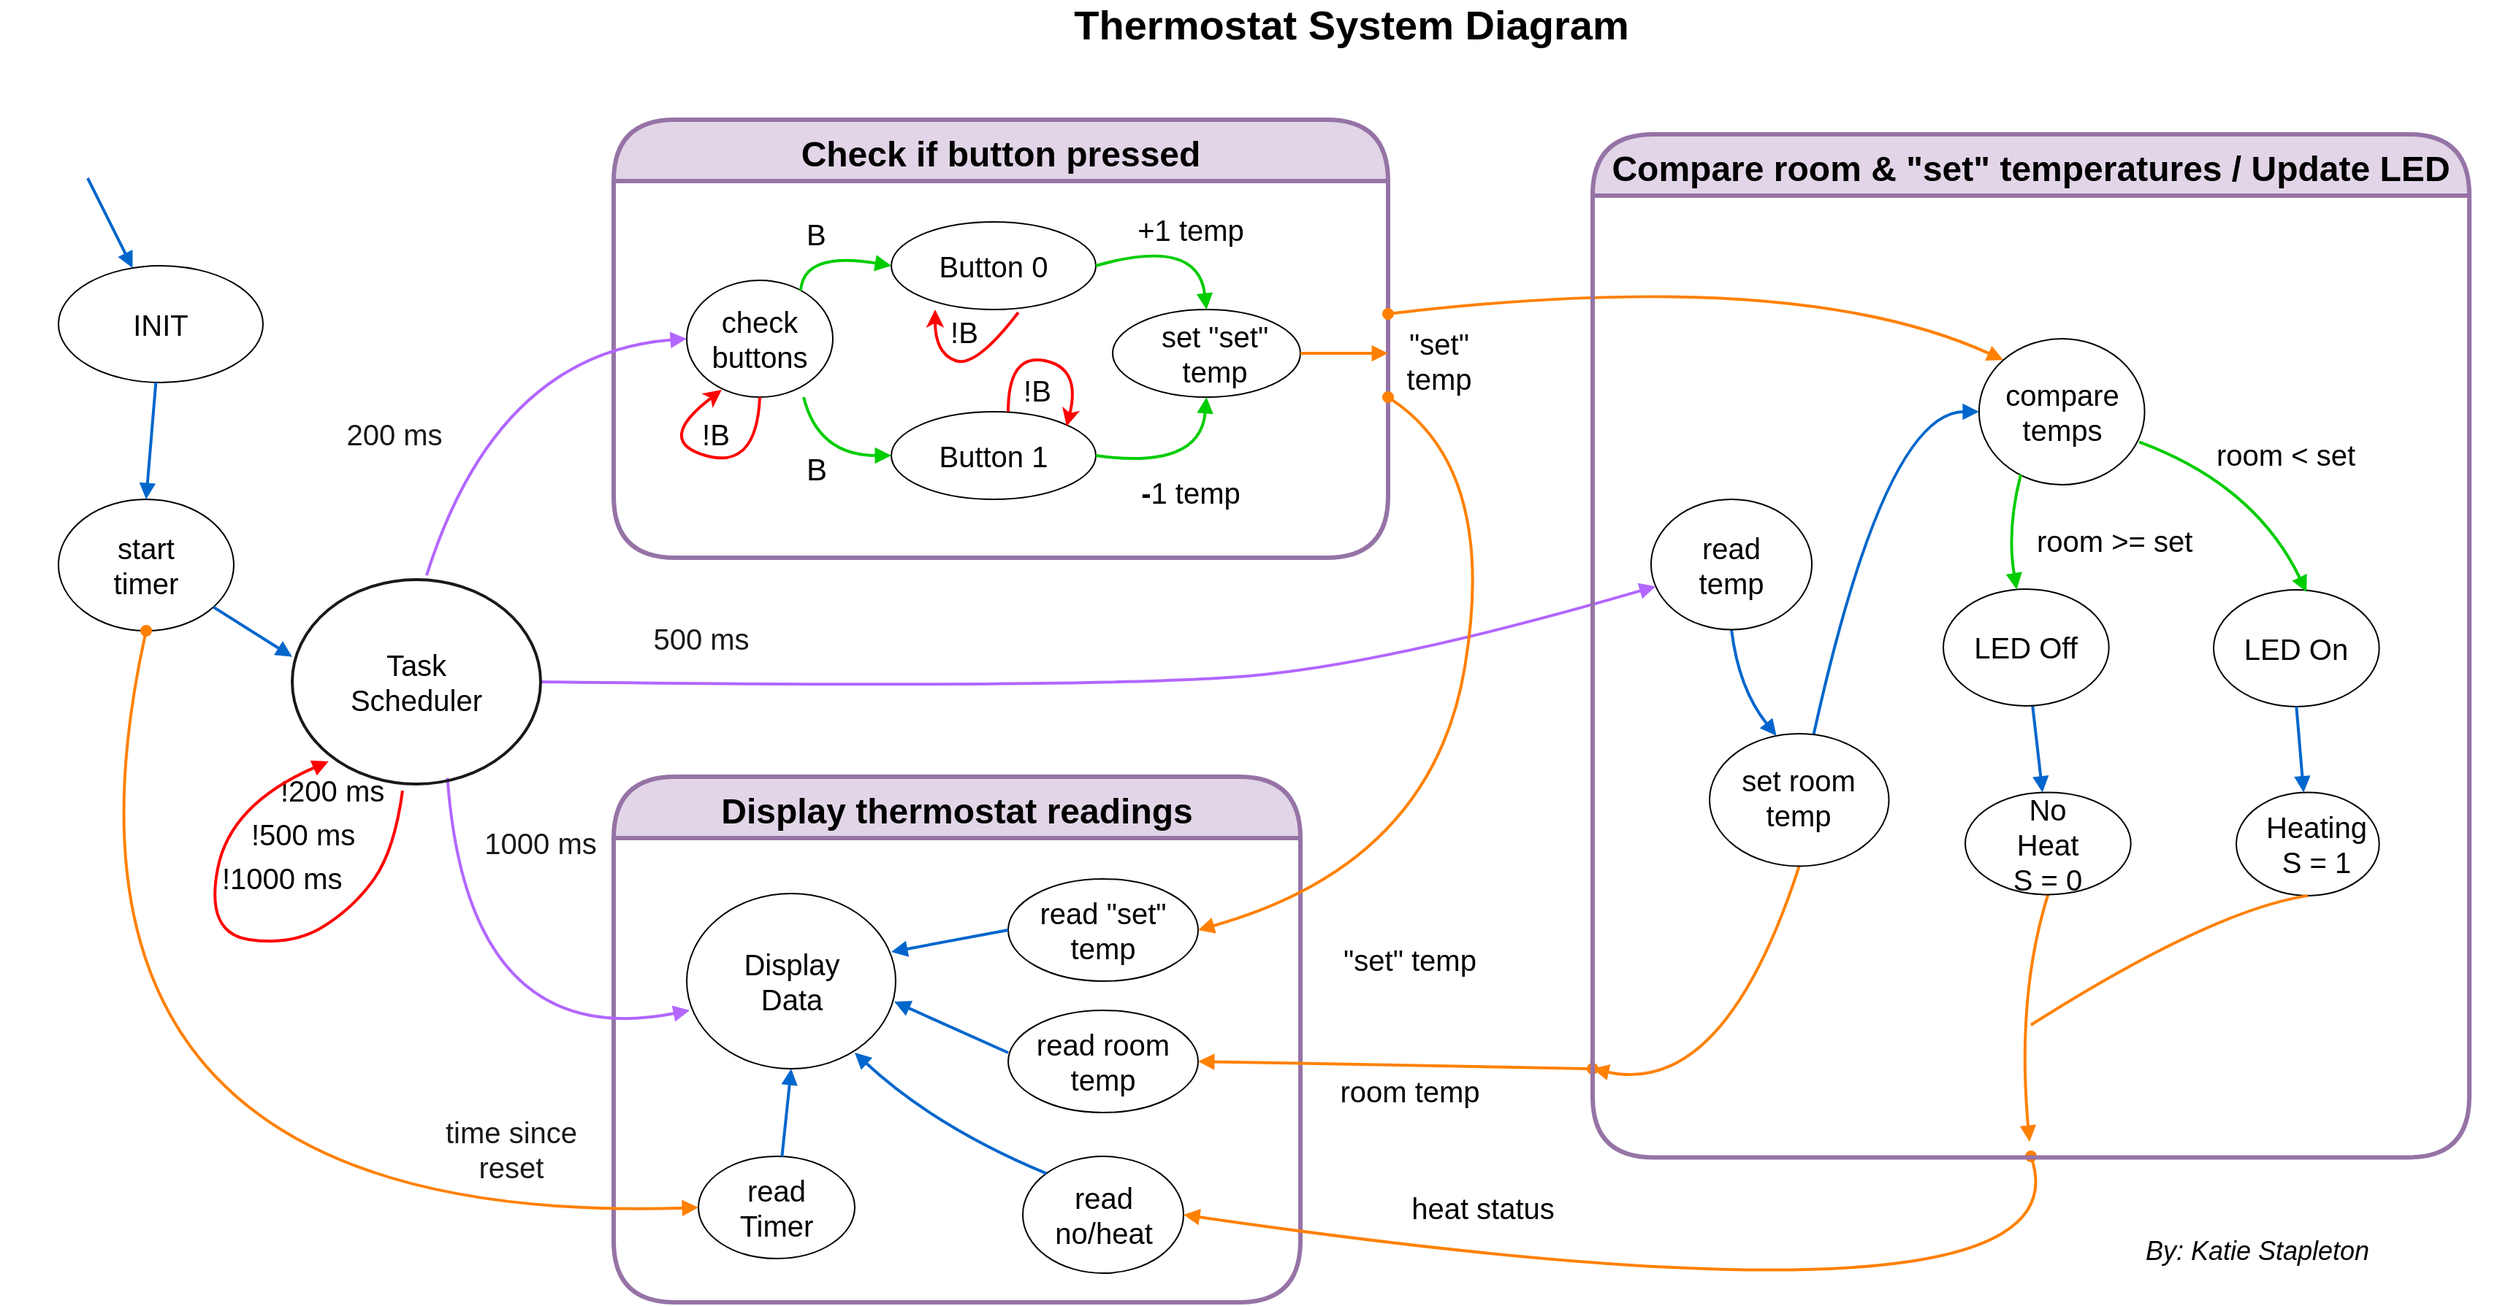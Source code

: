 <mxfile version="15.5.2" type="github">
  <diagram name="Page-1" id="b33cb84f-bf7a-9ccf-f142-242d16432e5d">
    <mxGraphModel dx="1465" dy="2275" grid="1" gridSize="10" guides="1" tooltips="1" connect="1" arrows="1" fold="1" page="1" pageScale="1.5" pageWidth="1169" pageHeight="826" background="none" math="0" shadow="0">
      <root>
        <mxCell id="0" style=";html=1;" />
        <mxCell id="1" style=";html=1;" parent="0" />
        <mxCell id="eZxbaBp0KACx5FJQrMLy-3" value="&lt;font&gt;200 ms&lt;/font&gt;" style="text;html=1;strokeColor=none;fillColor=none;align=center;verticalAlign=middle;whiteSpace=wrap;rounded=0;shadow=0;fontSize=20;fontColor=#191919;" parent="1" vertex="1">
          <mxGeometry x="250" y="-920" width="80" height="30" as="geometry" />
        </mxCell>
        <mxCell id="eZxbaBp0KACx5FJQrMLy-11" value="heat status" style="text;html=1;strokeColor=none;fillColor=none;align=center;verticalAlign=middle;whiteSpace=wrap;rounded=0;shadow=0;fontSize=20;" parent="1" vertex="1">
          <mxGeometry x="970" y="-390" width="130" height="30" as="geometry" />
        </mxCell>
        <mxCell id="eZxbaBp0KACx5FJQrMLy-30" value="" style="group;strokeWidth=2;" parent="1" vertex="1" connectable="0">
          <mxGeometry x="60" y="-860" width="120" height="90" as="geometry" />
        </mxCell>
        <mxCell id="eZxbaBp0KACx5FJQrMLy-19" value="" style="ellipse;whiteSpace=wrap;html=1;rounded=0;shadow=0;strokeWidth=1;fillColor=none;fontSize=24;align=right" parent="eZxbaBp0KACx5FJQrMLy-30" vertex="1">
          <mxGeometry width="120" height="90" as="geometry" />
        </mxCell>
        <mxCell id="2a5a01dd2e413fbf-50" value="start timer" style="text;html=1;strokeColor=none;fillColor=none;align=center;verticalAlign=middle;whiteSpace=wrap;rounded=0;shadow=0;fontSize=20;" parent="eZxbaBp0KACx5FJQrMLy-30" vertex="1">
          <mxGeometry x="29.143" y="30" width="61.714" height="30" as="geometry" />
        </mxCell>
        <mxCell id="eZxbaBp0KACx5FJQrMLy-79" value="&lt;font style=&quot;font-size: 28px&quot;&gt;Thermostat System Diagram&lt;/font&gt;" style="text;html=1;strokeColor=none;fillColor=none;align=center;verticalAlign=middle;whiteSpace=wrap;rounded=0;hachureGap=4;pointerEvents=0;fontSize=24;fontStyle=1" parent="1" vertex="1">
          <mxGeometry x="730" y="-1200" width="430" height="30" as="geometry" />
        </mxCell>
        <mxCell id="eZxbaBp0KACx5FJQrMLy-81" value="By: Katie Stapleton" style="text;html=1;strokeColor=none;fillColor=none;align=center;verticalAlign=middle;whiteSpace=wrap;rounded=0;hachureGap=4;pointerEvents=0;fontSize=18;fontStyle=2" parent="1" vertex="1">
          <mxGeometry x="1480" y="-360" width="170" height="30" as="geometry" />
        </mxCell>
        <mxCell id="e0jNq91RbBLGxGO3Wyhw-14" value="" style="group" vertex="1" connectable="0" parent="1">
          <mxGeometry x="20" y="-1070" width="160" height="120" as="geometry" />
        </mxCell>
        <mxCell id="e0jNq91RbBLGxGO3Wyhw-10" value="" style="group;strokeWidth=2;" vertex="1" connectable="0" parent="e0jNq91RbBLGxGO3Wyhw-14">
          <mxGeometry x="40" y="50" width="140" height="80" as="geometry" />
        </mxCell>
        <mxCell id="e0jNq91RbBLGxGO3Wyhw-11" value="" style="ellipse;whiteSpace=wrap;html=1;rounded=0;shadow=0;strokeWidth=1;fillColor=none;fontSize=24;align=right" vertex="1" parent="e0jNq91RbBLGxGO3Wyhw-10">
          <mxGeometry width="140" height="80" as="geometry" />
        </mxCell>
        <mxCell id="e0jNq91RbBLGxGO3Wyhw-12" value="INIT" style="text;html=1;strokeColor=none;fillColor=none;align=center;verticalAlign=middle;whiteSpace=wrap;rounded=0;shadow=0;fontSize=20;" vertex="1" parent="e0jNq91RbBLGxGO3Wyhw-10">
          <mxGeometry x="32.859" y="25" width="74.286" height="30" as="geometry" />
        </mxCell>
        <mxCell id="e0jNq91RbBLGxGO3Wyhw-32" value="Display thermostat readings" style="swimlane;fontSize=24;align=center;startSize=42;fillColor=#e1d5e7;strokeColor=#9673a6;rounded=1;shadow=0;sketch=0;glass=0;swimlaneFillColor=none;perimeterSpacing=2;strokeWidth=3;arcSize=45;" vertex="1" parent="1">
          <mxGeometry x="440" y="-670" width="470" height="360" as="geometry">
            <mxRectangle x="1000" y="-100" width="110" height="40" as="alternateBounds" />
          </mxGeometry>
        </mxCell>
        <mxCell id="eZxbaBp0KACx5FJQrMLy-31" value="" style="group" parent="e0jNq91RbBLGxGO3Wyhw-32" vertex="1" connectable="0">
          <mxGeometry x="58" y="260" width="107" height="70" as="geometry" />
        </mxCell>
        <mxCell id="eZxbaBp0KACx5FJQrMLy-22" value="" style="ellipse;whiteSpace=wrap;html=1;rounded=0;shadow=0;strokeWidth=1;fillColor=none;fontSize=24;align=right" parent="eZxbaBp0KACx5FJQrMLy-31" vertex="1">
          <mxGeometry width="107" height="70" as="geometry" />
        </mxCell>
        <mxCell id="2a5a01dd2e413fbf-55" value="read Timer" style="text;html=1;strokeColor=none;fillColor=none;align=center;verticalAlign=middle;whiteSpace=wrap;rounded=0;shadow=0;fontSize=20;" parent="eZxbaBp0KACx5FJQrMLy-31" vertex="1">
          <mxGeometry x="22.929" y="20" width="61.143" height="30" as="geometry" />
        </mxCell>
        <mxCell id="eZxbaBp0KACx5FJQrMLy-33" value="" style="group" parent="e0jNq91RbBLGxGO3Wyhw-32" vertex="1" connectable="0">
          <mxGeometry x="50" y="80" width="143" height="120" as="geometry" />
        </mxCell>
        <mxCell id="2a5a01dd2e413fbf-10" value="" style="ellipse;whiteSpace=wrap;html=1;rounded=0;shadow=0;strokeWidth=1;fillColor=none;fontSize=24;align=right" parent="eZxbaBp0KACx5FJQrMLy-33" vertex="1">
          <mxGeometry width="143" height="120" as="geometry" />
        </mxCell>
        <mxCell id="2a5a01dd2e413fbf-52" value="Display Data" style="text;html=1;strokeColor=none;fillColor=none;align=center;verticalAlign=middle;whiteSpace=wrap;rounded=0;shadow=0;fontSize=20;" parent="eZxbaBp0KACx5FJQrMLy-33" vertex="1">
          <mxGeometry x="30.643" y="34.286" width="81.714" height="51.429" as="geometry" />
        </mxCell>
        <mxCell id="e0jNq91RbBLGxGO3Wyhw-137" value="" style="group" vertex="1" connectable="0" parent="e0jNq91RbBLGxGO3Wyhw-32">
          <mxGeometry x="300" y="70" width="130" height="70" as="geometry" />
        </mxCell>
        <mxCell id="e0jNq91RbBLGxGO3Wyhw-138" value="" style="ellipse;whiteSpace=wrap;html=1;rounded=0;shadow=0;strokeWidth=1;fillColor=none;fontSize=24;align=right" vertex="1" parent="e0jNq91RbBLGxGO3Wyhw-137">
          <mxGeometry x="-30" width="130" height="70" as="geometry" />
        </mxCell>
        <mxCell id="e0jNq91RbBLGxGO3Wyhw-139" value="read &quot;set&quot; temp" style="text;html=1;strokeColor=none;fillColor=none;align=center;verticalAlign=middle;whiteSpace=wrap;rounded=0;shadow=0;fontSize=20;" vertex="1" parent="e0jNq91RbBLGxGO3Wyhw-137">
          <mxGeometry x="-11.07" y="20" width="92.14" height="30" as="geometry" />
        </mxCell>
        <mxCell id="e0jNq91RbBLGxGO3Wyhw-134" value="" style="group" vertex="1" connectable="0" parent="e0jNq91RbBLGxGO3Wyhw-32">
          <mxGeometry x="280" y="260" width="110" height="80" as="geometry" />
        </mxCell>
        <mxCell id="e0jNq91RbBLGxGO3Wyhw-135" value="" style="ellipse;whiteSpace=wrap;html=1;rounded=0;shadow=0;strokeWidth=1;fillColor=none;fontSize=24;align=right" vertex="1" parent="e0jNq91RbBLGxGO3Wyhw-134">
          <mxGeometry width="110.0" height="80" as="geometry" />
        </mxCell>
        <mxCell id="e0jNq91RbBLGxGO3Wyhw-136" value="read no/heat" style="text;html=1;strokeColor=none;fillColor=none;align=center;verticalAlign=middle;whiteSpace=wrap;rounded=0;shadow=0;fontSize=20;" vertex="1" parent="e0jNq91RbBLGxGO3Wyhw-134">
          <mxGeometry x="23.571" y="22.857" width="62.857" height="34.286" as="geometry" />
        </mxCell>
        <mxCell id="e0jNq91RbBLGxGO3Wyhw-140" value="" style="group" vertex="1" connectable="0" parent="e0jNq91RbBLGxGO3Wyhw-32">
          <mxGeometry x="270" y="160" width="130" height="70" as="geometry" />
        </mxCell>
        <mxCell id="e0jNq91RbBLGxGO3Wyhw-141" value="" style="ellipse;whiteSpace=wrap;html=1;rounded=0;shadow=0;strokeWidth=1;fillColor=none;fontSize=24;align=right" vertex="1" parent="e0jNq91RbBLGxGO3Wyhw-140">
          <mxGeometry width="130" height="70" as="geometry" />
        </mxCell>
        <mxCell id="e0jNq91RbBLGxGO3Wyhw-142" value="read room temp" style="text;html=1;strokeColor=none;fillColor=none;align=center;verticalAlign=middle;whiteSpace=wrap;rounded=0;shadow=0;fontSize=20;" vertex="1" parent="e0jNq91RbBLGxGO3Wyhw-140">
          <mxGeometry x="14.97" y="20" width="100.07" height="30" as="geometry" />
        </mxCell>
        <mxCell id="e0jNq91RbBLGxGO3Wyhw-168" style="edgeStyle=none;curved=1;orthogonalLoop=1;jettySize=auto;html=1;entryX=0.5;entryY=1;entryDx=0;entryDy=0;fontSize=24;startFill=0;endArrow=block;endFill=1;strokeColor=#0066CC;strokeWidth=2;" edge="1" parent="e0jNq91RbBLGxGO3Wyhw-32" source="eZxbaBp0KACx5FJQrMLy-22" target="2a5a01dd2e413fbf-10">
          <mxGeometry relative="1" as="geometry" />
        </mxCell>
        <mxCell id="e0jNq91RbBLGxGO3Wyhw-169" style="edgeStyle=none;curved=1;orthogonalLoop=1;jettySize=auto;html=1;exitX=0;exitY=0;exitDx=0;exitDy=0;entryX=0.804;entryY=0.908;entryDx=0;entryDy=0;entryPerimeter=0;fontSize=24;startFill=0;endArrow=block;endFill=1;strokeColor=#0066CC;strokeWidth=2;" edge="1" parent="e0jNq91RbBLGxGO3Wyhw-32" source="e0jNq91RbBLGxGO3Wyhw-135" target="2a5a01dd2e413fbf-10">
          <mxGeometry relative="1" as="geometry">
            <Array as="points">
              <mxPoint x="220" y="240" />
            </Array>
          </mxGeometry>
        </mxCell>
        <mxCell id="e0jNq91RbBLGxGO3Wyhw-170" style="edgeStyle=none;curved=1;orthogonalLoop=1;jettySize=auto;html=1;entryX=0.993;entryY=0.617;entryDx=0;entryDy=0;entryPerimeter=0;fontSize=24;startFill=0;endArrow=block;endFill=1;strokeColor=#0066CC;strokeWidth=2;exitX=0;exitY=0.414;exitDx=0;exitDy=0;exitPerimeter=0;" edge="1" parent="e0jNq91RbBLGxGO3Wyhw-32" source="e0jNq91RbBLGxGO3Wyhw-141" target="2a5a01dd2e413fbf-10">
          <mxGeometry relative="1" as="geometry">
            <mxPoint x="270" y="180" as="sourcePoint" />
          </mxGeometry>
        </mxCell>
        <mxCell id="e0jNq91RbBLGxGO3Wyhw-171" style="edgeStyle=none;curved=1;orthogonalLoop=1;jettySize=auto;html=1;exitX=0;exitY=0.5;exitDx=0;exitDy=0;entryX=0.979;entryY=0.333;entryDx=0;entryDy=0;entryPerimeter=0;fontSize=24;startFill=0;endArrow=block;endFill=1;strokeColor=#0066CC;strokeWidth=2;" edge="1" parent="e0jNq91RbBLGxGO3Wyhw-32" source="e0jNq91RbBLGxGO3Wyhw-138" target="2a5a01dd2e413fbf-10">
          <mxGeometry relative="1" as="geometry" />
        </mxCell>
        <mxCell id="e0jNq91RbBLGxGO3Wyhw-188" value="" style="group" vertex="1" connectable="0" parent="1">
          <mxGeometry x="440" y="-1120" width="530" height="300" as="geometry" />
        </mxCell>
        <mxCell id="e0jNq91RbBLGxGO3Wyhw-2" value="Check if button pressed" style="swimlane;fontSize=24;align=center;startSize=42;fillColor=#e1d5e7;strokeColor=#9673a6;rounded=1;shadow=0;sketch=0;glass=0;swimlaneFillColor=none;perimeterSpacing=2;strokeWidth=3;arcSize=34;" vertex="1" parent="e0jNq91RbBLGxGO3Wyhw-188">
          <mxGeometry width="530" height="300" as="geometry">
            <mxRectangle x="1000" y="-100" width="110" height="40" as="alternateBounds" />
          </mxGeometry>
        </mxCell>
        <mxCell id="e0jNq91RbBLGxGO3Wyhw-39" value="" style="group" vertex="1" connectable="0" parent="e0jNq91RbBLGxGO3Wyhw-2">
          <mxGeometry x="190" y="70" width="140" height="60" as="geometry" />
        </mxCell>
        <mxCell id="e0jNq91RbBLGxGO3Wyhw-40" value="" style="ellipse;whiteSpace=wrap;html=1;rounded=0;shadow=0;strokeWidth=1;fillColor=none;fontSize=24;align=right" vertex="1" parent="e0jNq91RbBLGxGO3Wyhw-39">
          <mxGeometry width="140" height="60" as="geometry" />
        </mxCell>
        <mxCell id="e0jNq91RbBLGxGO3Wyhw-41" value="Button 0" style="text;html=1;strokeColor=none;fillColor=none;align=center;verticalAlign=middle;whiteSpace=wrap;rounded=0;shadow=0;fontSize=20;" vertex="1" parent="e0jNq91RbBLGxGO3Wyhw-39">
          <mxGeometry x="30.0" y="20.0" width="80.0" height="20.0" as="geometry" />
        </mxCell>
        <mxCell id="e0jNq91RbBLGxGO3Wyhw-46" value="" style="group" vertex="1" connectable="0" parent="e0jNq91RbBLGxGO3Wyhw-2">
          <mxGeometry x="190" y="200" width="140" height="60" as="geometry" />
        </mxCell>
        <mxCell id="e0jNq91RbBLGxGO3Wyhw-47" value="" style="ellipse;whiteSpace=wrap;html=1;rounded=0;shadow=0;strokeWidth=1;fillColor=none;fontSize=24;align=right" vertex="1" parent="e0jNq91RbBLGxGO3Wyhw-46">
          <mxGeometry width="140.0" height="60" as="geometry" />
        </mxCell>
        <mxCell id="e0jNq91RbBLGxGO3Wyhw-48" value="Button 1" style="text;html=1;strokeColor=none;fillColor=none;align=center;verticalAlign=middle;whiteSpace=wrap;rounded=0;shadow=0;fontSize=20;" vertex="1" parent="e0jNq91RbBLGxGO3Wyhw-46">
          <mxGeometry x="30.0" y="20.0" width="80.0" height="20.0" as="geometry" />
        </mxCell>
        <mxCell id="e0jNq91RbBLGxGO3Wyhw-112" style="edgeStyle=none;curved=1;orthogonalLoop=1;jettySize=auto;html=1;fontSize=24;startArrow=classic;startFill=1;endArrow=none;endFill=0;strokeColor=#FF0000;strokeWidth=2;entryX=0;entryY=1;entryDx=0;entryDy=0;" edge="1" parent="e0jNq91RbBLGxGO3Wyhw-46" target="eZxbaBp0KACx5FJQrMLy-7">
          <mxGeometry relative="1" as="geometry">
            <mxPoint x="83.061" y="-2.553" as="targetPoint" />
            <Array as="points">
              <mxPoint x="130" y="-30" />
              <mxPoint x="80" y="-40" />
            </Array>
            <mxPoint x="120" y="10" as="sourcePoint" />
          </mxGeometry>
        </mxCell>
        <mxCell id="e0jNq91RbBLGxGO3Wyhw-64" value="" style="ellipse;whiteSpace=wrap;html=1;rounded=0;shadow=0;strokeWidth=1;fillColor=none;fontSize=24;align=right" vertex="1" parent="e0jNq91RbBLGxGO3Wyhw-2">
          <mxGeometry x="341.5" y="130" width="128.5" height="60" as="geometry" />
        </mxCell>
        <mxCell id="e0jNq91RbBLGxGO3Wyhw-65" value="set &quot;set&quot; temp" style="text;html=1;strokeColor=none;fillColor=none;align=center;verticalAlign=middle;whiteSpace=wrap;rounded=0;shadow=0;fontSize=20;" vertex="1" parent="e0jNq91RbBLGxGO3Wyhw-2">
          <mxGeometry x="361.5" y="146.67" width="98.5" height="26.67" as="geometry" />
        </mxCell>
        <mxCell id="e0jNq91RbBLGxGO3Wyhw-79" style="edgeStyle=none;curved=1;orthogonalLoop=1;jettySize=auto;html=1;exitX=1;exitY=0.5;exitDx=0;exitDy=0;entryX=0.5;entryY=0;entryDx=0;entryDy=0;fontSize=24;startFill=0;endArrow=block;endFill=1;strokeColor=#00CC00;strokeWidth=2;" edge="1" parent="e0jNq91RbBLGxGO3Wyhw-2" source="e0jNq91RbBLGxGO3Wyhw-40" target="e0jNq91RbBLGxGO3Wyhw-64">
          <mxGeometry relative="1" as="geometry">
            <Array as="points">
              <mxPoint x="400" y="80" />
            </Array>
          </mxGeometry>
        </mxCell>
        <mxCell id="e0jNq91RbBLGxGO3Wyhw-80" style="edgeStyle=none;curved=1;orthogonalLoop=1;jettySize=auto;html=1;exitX=1;exitY=0.5;exitDx=0;exitDy=0;entryX=0.5;entryY=1;entryDx=0;entryDy=0;fontSize=24;startFill=0;endArrow=block;endFill=1;strokeColor=#00CC00;strokeWidth=2;" edge="1" parent="e0jNq91RbBLGxGO3Wyhw-2" source="e0jNq91RbBLGxGO3Wyhw-47" target="e0jNq91RbBLGxGO3Wyhw-64">
          <mxGeometry relative="1" as="geometry">
            <Array as="points">
              <mxPoint x="401.5" y="240" />
            </Array>
          </mxGeometry>
        </mxCell>
        <mxCell id="eZxbaBp0KACx5FJQrMLy-7" value="!B" style="text;html=1;strokeColor=none;fillColor=none;align=center;verticalAlign=middle;whiteSpace=wrap;rounded=0;shadow=0;fontSize=20;" parent="e0jNq91RbBLGxGO3Wyhw-2" vertex="1">
          <mxGeometry x="270" y="170" width="40" height="30" as="geometry" />
        </mxCell>
        <mxCell id="e0jNq91RbBLGxGO3Wyhw-116" value="!B" style="text;html=1;strokeColor=none;fillColor=none;align=center;verticalAlign=middle;whiteSpace=wrap;rounded=0;shadow=0;fontSize=20;" vertex="1" parent="e0jNq91RbBLGxGO3Wyhw-2">
          <mxGeometry x="220" y="130" width="40" height="30" as="geometry" />
        </mxCell>
        <mxCell id="e0jNq91RbBLGxGO3Wyhw-114" style="edgeStyle=none;curved=1;orthogonalLoop=1;jettySize=auto;html=1;fontSize=24;startArrow=classic;startFill=1;endArrow=none;endFill=0;strokeColor=#FF0000;strokeWidth=2;exitX=0;exitY=0;exitDx=0;exitDy=0;entryX=0.621;entryY=1.033;entryDx=0;entryDy=0;entryPerimeter=0;" edge="1" parent="e0jNq91RbBLGxGO3Wyhw-2" source="e0jNq91RbBLGxGO3Wyhw-116" target="e0jNq91RbBLGxGO3Wyhw-40">
          <mxGeometry relative="1" as="geometry">
            <mxPoint x="270" y="135" as="targetPoint" />
            <Array as="points">
              <mxPoint x="220" y="160" />
              <mxPoint x="247.86" y="170" />
            </Array>
            <mxPoint x="210" y="135" as="sourcePoint" />
          </mxGeometry>
        </mxCell>
        <mxCell id="e0jNq91RbBLGxGO3Wyhw-143" value="" style="group" vertex="1" connectable="0" parent="e0jNq91RbBLGxGO3Wyhw-2">
          <mxGeometry x="50" y="110" width="100" height="80" as="geometry" />
        </mxCell>
        <mxCell id="e0jNq91RbBLGxGO3Wyhw-144" value="" style="ellipse;whiteSpace=wrap;html=1;rounded=0;shadow=0;strokeWidth=1;fillColor=none;fontSize=24;align=right" vertex="1" parent="e0jNq91RbBLGxGO3Wyhw-143">
          <mxGeometry width="100" height="80" as="geometry" />
        </mxCell>
        <mxCell id="e0jNq91RbBLGxGO3Wyhw-147" style="edgeStyle=none;curved=1;orthogonalLoop=1;jettySize=auto;html=1;fontSize=24;startArrow=classic;startFill=1;endArrow=none;endFill=0;strokeColor=#FF0000;strokeWidth=2;entryX=0.5;entryY=1;entryDx=0;entryDy=0;exitX=0.239;exitY=0.938;exitDx=0;exitDy=0;exitPerimeter=0;" edge="1" parent="e0jNq91RbBLGxGO3Wyhw-143" source="e0jNq91RbBLGxGO3Wyhw-144" target="e0jNq91RbBLGxGO3Wyhw-144">
          <mxGeometry relative="1" as="geometry">
            <mxPoint x="47.86" y="90" as="targetPoint" />
            <Array as="points">
              <mxPoint x="-22.14" y="110" />
              <mxPoint x="47.86" y="130" />
            </Array>
            <mxPoint x="27.86" y="70" as="sourcePoint" />
          </mxGeometry>
        </mxCell>
        <mxCell id="e0jNq91RbBLGxGO3Wyhw-145" value="check buttons" style="text;html=1;strokeColor=none;fillColor=none;align=center;verticalAlign=middle;whiteSpace=wrap;rounded=0;shadow=0;fontSize=20;" vertex="1" parent="e0jNq91RbBLGxGO3Wyhw-143">
          <mxGeometry x="17.857" y="22.857" width="64.286" height="34.286" as="geometry" />
        </mxCell>
        <mxCell id="e0jNq91RbBLGxGO3Wyhw-152" value="!B" style="text;html=1;strokeColor=none;fillColor=none;align=center;verticalAlign=middle;whiteSpace=wrap;rounded=0;shadow=0;fontSize=20;" vertex="1" parent="e0jNq91RbBLGxGO3Wyhw-2">
          <mxGeometry x="50.0" y="200" width="40" height="30" as="geometry" />
        </mxCell>
        <mxCell id="e0jNq91RbBLGxGO3Wyhw-153" style="edgeStyle=none;curved=1;orthogonalLoop=1;jettySize=auto;html=1;exitX=0.78;exitY=0.088;exitDx=0;exitDy=0;entryX=0;entryY=0.5;entryDx=0;entryDy=0;fontSize=24;startFill=0;endArrow=block;endFill=1;strokeColor=#00CC00;strokeWidth=2;exitPerimeter=0;" edge="1" parent="e0jNq91RbBLGxGO3Wyhw-2" source="e0jNq91RbBLGxGO3Wyhw-144" target="e0jNq91RbBLGxGO3Wyhw-40">
          <mxGeometry relative="1" as="geometry">
            <Array as="points">
              <mxPoint x="130" y="90" />
            </Array>
          </mxGeometry>
        </mxCell>
        <mxCell id="e0jNq91RbBLGxGO3Wyhw-154" style="edgeStyle=none;curved=1;orthogonalLoop=1;jettySize=auto;html=1;entryX=0;entryY=0.5;entryDx=0;entryDy=0;fontSize=24;startFill=0;endArrow=block;endFill=1;strokeColor=#00CC00;strokeWidth=2;exitX=0.8;exitY=1;exitDx=0;exitDy=0;exitPerimeter=0;" edge="1" parent="e0jNq91RbBLGxGO3Wyhw-2" source="e0jNq91RbBLGxGO3Wyhw-144" target="e0jNq91RbBLGxGO3Wyhw-47">
          <mxGeometry relative="1" as="geometry">
            <mxPoint x="120" y="190" as="sourcePoint" />
            <Array as="points">
              <mxPoint x="140" y="230" />
            </Array>
          </mxGeometry>
        </mxCell>
        <mxCell id="e0jNq91RbBLGxGO3Wyhw-155" value="B" style="text;whiteSpace=wrap;html=1;fontSize=20;" vertex="1" parent="e0jNq91RbBLGxGO3Wyhw-2">
          <mxGeometry x="130" y="60" width="30" height="40" as="geometry" />
        </mxCell>
        <mxCell id="e0jNq91RbBLGxGO3Wyhw-156" value="B" style="text;whiteSpace=wrap;html=1;fontSize=21;" vertex="1" parent="e0jNq91RbBLGxGO3Wyhw-2">
          <mxGeometry x="130" y="220" width="30" height="40" as="geometry" />
        </mxCell>
        <mxCell id="e0jNq91RbBLGxGO3Wyhw-159" value="&lt;b&gt;-&lt;/b&gt;1 temp" style="text;html=1;strokeColor=none;fillColor=none;align=center;verticalAlign=middle;whiteSpace=wrap;rounded=0;shadow=0;fontSize=20;" vertex="1" parent="e0jNq91RbBLGxGO3Wyhw-2">
          <mxGeometry x="350" y="240" width="90" height="30" as="geometry" />
        </mxCell>
        <mxCell id="e0jNq91RbBLGxGO3Wyhw-162" value="+1 temp" style="text;html=1;strokeColor=none;fillColor=none;align=center;verticalAlign=middle;whiteSpace=wrap;rounded=0;shadow=0;fontSize=20;" vertex="1" parent="e0jNq91RbBLGxGO3Wyhw-2">
          <mxGeometry x="350" y="60" width="90" height="30" as="geometry" />
        </mxCell>
        <mxCell id="e0jNq91RbBLGxGO3Wyhw-176" style="edgeStyle=none;curved=1;orthogonalLoop=1;jettySize=auto;html=1;exitX=1;exitY=0.5;exitDx=0;exitDy=0;fontSize=24;startFill=0;endArrow=block;endFill=1;strokeColor=#FF8000;strokeWidth=2;" edge="1" parent="e0jNq91RbBLGxGO3Wyhw-188" source="e0jNq91RbBLGxGO3Wyhw-64">
          <mxGeometry relative="1" as="geometry">
            <mxPoint x="530" y="160" as="targetPoint" />
          </mxGeometry>
        </mxCell>
        <mxCell id="e0jNq91RbBLGxGO3Wyhw-189" value="" style="group" vertex="1" connectable="0" parent="1">
          <mxGeometry x="1050" y="-1110" width="680" height="700.71" as="geometry" />
        </mxCell>
        <mxCell id="e0jNq91RbBLGxGO3Wyhw-237" value="" style="group" vertex="1" connectable="0" parent="e0jNq91RbBLGxGO3Wyhw-189">
          <mxGeometry x="150" y="660" width="209" height="30" as="geometry" />
        </mxCell>
        <mxCell id="e0jNq91RbBLGxGO3Wyhw-177" style="edgeStyle=none;curved=1;orthogonalLoop=1;jettySize=auto;html=1;exitX=0.5;exitY=1;exitDx=0;exitDy=0;fontSize=24;startFill=0;endArrow=block;endFill=1;strokeColor=#FF8000;strokeWidth=2;" edge="1" parent="e0jNq91RbBLGxGO3Wyhw-237" source="e0jNq91RbBLGxGO3Wyhw-83">
          <mxGeometry relative="1" as="geometry">
            <mxPoint x="-90" y="-20" as="targetPoint" />
            <Array as="points">
              <mxPoint />
            </Array>
          </mxGeometry>
        </mxCell>
        <mxCell id="e0jNq91RbBLGxGO3Wyhw-180" style="edgeStyle=none;curved=1;orthogonalLoop=1;jettySize=auto;html=1;exitX=0.5;exitY=1;exitDx=0;exitDy=0;fontSize=24;startFill=0;endArrow=block;endFill=1;strokeColor=#FF8000;strokeWidth=2;" edge="1" parent="e0jNq91RbBLGxGO3Wyhw-237" source="e0jNq91RbBLGxGO3Wyhw-98">
          <mxGeometry relative="1" as="geometry">
            <mxPoint x="209" y="30" as="targetPoint" />
            <Array as="points">
              <mxPoint x="200" y="-70" />
            </Array>
          </mxGeometry>
        </mxCell>
        <mxCell id="e0jNq91RbBLGxGO3Wyhw-190" style="edgeStyle=none;curved=1;orthogonalLoop=1;jettySize=auto;html=1;entryX=0;entryY=0;entryDx=0;entryDy=0;fontSize=24;startArrow=oval;startFill=1;endArrow=block;endFill=1;strokeColor=#FF8000;strokeWidth=2;" edge="1" parent="1" target="e0jNq91RbBLGxGO3Wyhw-86">
          <mxGeometry relative="1" as="geometry">
            <mxPoint x="970" y="-987" as="sourcePoint" />
            <Array as="points">
              <mxPoint x="1250" y="-1020" />
            </Array>
          </mxGeometry>
        </mxCell>
        <mxCell id="e0jNq91RbBLGxGO3Wyhw-191" style="edgeStyle=none;curved=1;orthogonalLoop=1;jettySize=auto;html=1;entryX=1;entryY=0.5;entryDx=0;entryDy=0;fontSize=24;startArrow=oval;startFill=1;endArrow=block;endFill=1;strokeColor=#FF8000;strokeWidth=2;" edge="1" parent="1" target="e0jNq91RbBLGxGO3Wyhw-141">
          <mxGeometry relative="1" as="geometry">
            <mxPoint x="1110" y="-470" as="sourcePoint" />
          </mxGeometry>
        </mxCell>
        <mxCell id="e0jNq91RbBLGxGO3Wyhw-192" style="edgeStyle=none;curved=1;orthogonalLoop=1;jettySize=auto;html=1;entryX=1;entryY=0.5;entryDx=0;entryDy=0;fontSize=24;startArrow=oval;startFill=1;endArrow=block;endFill=1;strokeColor=#FF8000;strokeWidth=2;" edge="1" parent="1" target="e0jNq91RbBLGxGO3Wyhw-135">
          <mxGeometry relative="1" as="geometry">
            <mxPoint x="1410" y="-410" as="sourcePoint" />
            <Array as="points">
              <mxPoint x="1450" y="-280" />
            </Array>
          </mxGeometry>
        </mxCell>
        <mxCell id="e0jNq91RbBLGxGO3Wyhw-193" value="room temp" style="text;html=1;strokeColor=none;fillColor=none;align=center;verticalAlign=middle;whiteSpace=wrap;rounded=0;shadow=0;fontSize=20;" vertex="1" parent="1">
          <mxGeometry x="920" y="-470" width="130" height="30" as="geometry" />
        </mxCell>
        <mxCell id="e0jNq91RbBLGxGO3Wyhw-195" value="&quot;set&quot; &lt;br&gt;temp" style="text;html=1;strokeColor=none;fillColor=none;align=center;verticalAlign=middle;whiteSpace=wrap;rounded=0;shadow=0;fontSize=20;" vertex="1" parent="1">
          <mxGeometry x="940" y="-970" width="130" height="30" as="geometry" />
        </mxCell>
        <mxCell id="e0jNq91RbBLGxGO3Wyhw-200" value="&quot;set&quot; temp" style="text;html=1;strokeColor=none;fillColor=none;align=center;verticalAlign=middle;whiteSpace=wrap;rounded=0;shadow=0;fontSize=20;" vertex="1" parent="1">
          <mxGeometry x="920" y="-560" width="130" height="30" as="geometry" />
        </mxCell>
        <mxCell id="e0jNq91RbBLGxGO3Wyhw-202" style="edgeStyle=none;curved=1;orthogonalLoop=1;jettySize=auto;html=1;fontSize=24;startArrow=none;startFill=0;endArrow=block;endFill=1;strokeColor=#B266FF;strokeWidth=2;entryX=0;entryY=0.5;entryDx=0;entryDy=0;exitX=0.541;exitY=-0.021;exitDx=0;exitDy=0;exitPerimeter=0;" edge="1" parent="1" source="e0jNq91RbBLGxGO3Wyhw-244" target="e0jNq91RbBLGxGO3Wyhw-144">
          <mxGeometry relative="1" as="geometry">
            <mxPoint x="280" y="-840" as="sourcePoint" />
            <mxPoint x="470" y="-970" as="targetPoint" />
            <Array as="points">
              <mxPoint x="360" y="-960" />
            </Array>
          </mxGeometry>
        </mxCell>
        <mxCell id="e0jNq91RbBLGxGO3Wyhw-203" style="edgeStyle=none;curved=1;orthogonalLoop=1;jettySize=auto;html=1;fontSize=24;startFill=0;endArrow=block;endFill=1;strokeColor=#B266FF;strokeWidth=2;exitX=1;exitY=0.5;exitDx=0;exitDy=0;" edge="1" parent="1" source="e0jNq91RbBLGxGO3Wyhw-244" target="e0jNq91RbBLGxGO3Wyhw-67">
          <mxGeometry relative="1" as="geometry">
            <mxPoint x="1170" y="-810" as="targetPoint" />
            <mxPoint x="389.973" y="-738.248" as="sourcePoint" />
            <Array as="points">
              <mxPoint x="790" y="-730" />
              <mxPoint x="980" y="-750" />
            </Array>
          </mxGeometry>
        </mxCell>
        <mxCell id="e0jNq91RbBLGxGO3Wyhw-204" style="edgeStyle=none;curved=1;orthogonalLoop=1;jettySize=auto;html=1;entryX=0.014;entryY=0.667;entryDx=0;entryDy=0;fontSize=24;startFill=0;endArrow=block;endFill=1;strokeColor=#B266FF;strokeWidth=2;exitX=0.625;exitY=1.006;exitDx=0;exitDy=0;exitPerimeter=0;entryPerimeter=0;" edge="1" parent="1" target="2a5a01dd2e413fbf-10">
          <mxGeometry relative="1" as="geometry">
            <mxPoint x="326.25" y="-669.16" as="sourcePoint" />
            <Array as="points">
              <mxPoint x="340" y="-480" />
            </Array>
          </mxGeometry>
        </mxCell>
        <mxCell id="e0jNq91RbBLGxGO3Wyhw-208" value="&lt;font&gt;500 ms&lt;/font&gt;" style="text;html=1;strokeColor=none;fillColor=none;align=center;verticalAlign=middle;whiteSpace=wrap;rounded=0;shadow=0;fontSize=20;fontColor=#191919;" vertex="1" parent="1">
          <mxGeometry x="460" y="-780" width="80" height="30" as="geometry" />
        </mxCell>
        <mxCell id="e0jNq91RbBLGxGO3Wyhw-209" value="&lt;font&gt;1000 ms&lt;/font&gt;" style="text;html=1;strokeColor=none;fillColor=none;align=center;verticalAlign=middle;whiteSpace=wrap;rounded=0;shadow=0;fontSize=20;fontColor=#191919;" vertex="1" parent="1">
          <mxGeometry x="350" y="-640" width="80" height="30" as="geometry" />
        </mxCell>
        <mxCell id="e0jNq91RbBLGxGO3Wyhw-211" value="!1000 ms" style="text;whiteSpace=wrap;html=1;fontSize=20;" vertex="1" parent="1">
          <mxGeometry x="170" y="-619" width="100" height="40" as="geometry" />
        </mxCell>
        <mxCell id="e0jNq91RbBLGxGO3Wyhw-212" value="!500 ms" style="text;whiteSpace=wrap;html=1;fontSize=20;" vertex="1" parent="1">
          <mxGeometry x="190" y="-649" width="100" height="40" as="geometry" />
        </mxCell>
        <mxCell id="e0jNq91RbBLGxGO3Wyhw-213" value="!200 ms" style="text;whiteSpace=wrap;html=1;fontSize=20;" vertex="1" parent="1">
          <mxGeometry x="210" y="-679" width="100" height="40" as="geometry" />
        </mxCell>
        <mxCell id="e0jNq91RbBLGxGO3Wyhw-226" style="edgeStyle=none;curved=1;orthogonalLoop=1;jettySize=auto;html=1;entryX=0.5;entryY=0;entryDx=0;entryDy=0;fontSize=24;startFill=0;endArrow=block;endFill=1;strokeColor=#0066CC;strokeWidth=2;" edge="1" parent="1" source="e0jNq91RbBLGxGO3Wyhw-11" target="eZxbaBp0KACx5FJQrMLy-19">
          <mxGeometry relative="1" as="geometry" />
        </mxCell>
        <mxCell id="e0jNq91RbBLGxGO3Wyhw-227" style="edgeStyle=none;curved=1;orthogonalLoop=1;jettySize=auto;html=1;fontSize=24;startFill=1;endArrow=none;endFill=0;strokeColor=#0066CC;strokeWidth=2;startArrow=block;" edge="1" parent="1" source="e0jNq91RbBLGxGO3Wyhw-11">
          <mxGeometry relative="1" as="geometry">
            <mxPoint x="80" y="-1080" as="targetPoint" />
          </mxGeometry>
        </mxCell>
        <mxCell id="e0jNq91RbBLGxGO3Wyhw-198" style="edgeStyle=none;curved=1;orthogonalLoop=1;jettySize=auto;html=1;fontSize=24;startArrow=oval;startFill=1;endArrow=block;endFill=1;strokeColor=#FF8000;strokeWidth=2;entryX=1;entryY=0.5;entryDx=0;entryDy=0;" edge="1" parent="1" target="e0jNq91RbBLGxGO3Wyhw-138">
          <mxGeometry relative="1" as="geometry">
            <mxPoint x="1025" y="-700" as="targetPoint" />
            <mxPoint x="970" y="-930" as="sourcePoint" />
            <Array as="points">
              <mxPoint x="1045" y="-880" />
              <mxPoint x="1000" y="-610" />
            </Array>
          </mxGeometry>
        </mxCell>
        <mxCell id="e0jNq91RbBLGxGO3Wyhw-230" style="edgeStyle=none;curved=1;orthogonalLoop=1;jettySize=auto;html=1;entryX=0;entryY=0.413;entryDx=0;entryDy=0;entryPerimeter=0;fontSize=24;startArrow=none;startFill=0;endArrow=block;endFill=1;strokeColor=#0066CC;strokeWidth=2;" edge="1" parent="1" source="eZxbaBp0KACx5FJQrMLy-19">
          <mxGeometry relative="1" as="geometry">
            <mxPoint x="220" y="-752.18" as="targetPoint" />
          </mxGeometry>
        </mxCell>
        <mxCell id="e0jNq91RbBLGxGO3Wyhw-33" value="Compare room &amp; &quot;set&quot; temperatures / Update LED" style="swimlane;fontSize=24;align=center;startSize=42;fillColor=#e1d5e7;strokeColor=#9673a6;rounded=1;shadow=0;sketch=0;glass=0;swimlaneFillColor=none;perimeterSpacing=2;strokeWidth=3;arcSize=33;" vertex="1" parent="1">
          <mxGeometry x="1110" y="-1110" width="600" height="700.71" as="geometry">
            <mxRectangle x="1000" y="-100" width="110" height="40" as="alternateBounds" />
          </mxGeometry>
        </mxCell>
        <mxCell id="e0jNq91RbBLGxGO3Wyhw-107" value="" style="group" vertex="1" connectable="0" parent="e0jNq91RbBLGxGO3Wyhw-33">
          <mxGeometry x="18.889" y="78.04" width="595" height="533.93" as="geometry" />
        </mxCell>
        <mxCell id="e0jNq91RbBLGxGO3Wyhw-94" value="&lt;font style=&quot;font-size: 20px&quot;&gt;LED On&lt;/font&gt;" style="ellipse;whiteSpace=wrap;html=1;rounded=1;shadow=0;glass=0;sketch=0;fontSize=24;strokeWidth=1;align=center;" vertex="1" parent="e0jNq91RbBLGxGO3Wyhw-107">
          <mxGeometry x="406.111" y="233.93" width="113.333" height="80" as="geometry" />
        </mxCell>
        <mxCell id="e0jNq91RbBLGxGO3Wyhw-187" value="" style="group" vertex="1" connectable="0" parent="e0jNq91RbBLGxGO3Wyhw-107">
          <mxGeometry x="245.558" y="61.97" width="113.333" height="100" as="geometry" />
        </mxCell>
        <mxCell id="e0jNq91RbBLGxGO3Wyhw-86" value="" style="ellipse;whiteSpace=wrap;html=1;rounded=0;shadow=0;strokeWidth=1;fillColor=none;fontSize=24;align=right" vertex="1" parent="e0jNq91RbBLGxGO3Wyhw-187">
          <mxGeometry width="113.333" height="100" as="geometry" />
        </mxCell>
        <mxCell id="e0jNq91RbBLGxGO3Wyhw-87" value="compare temps" style="text;html=1;strokeColor=none;fillColor=none;align=center;verticalAlign=middle;whiteSpace=wrap;rounded=0;shadow=0;fontSize=20;" vertex="1" parent="e0jNq91RbBLGxGO3Wyhw-187">
          <mxGeometry x="20.238" y="28.571" width="72.857" height="42.857" as="geometry" />
        </mxCell>
        <mxCell id="e0jNq91RbBLGxGO3Wyhw-105" value="" style="group" vertex="1" connectable="0" parent="e0jNq91RbBLGxGO3Wyhw-107">
          <mxGeometry x="236.113" y="233.4" width="119.472" height="200" as="geometry" />
        </mxCell>
        <mxCell id="e0jNq91RbBLGxGO3Wyhw-127" style="edgeStyle=none;curved=1;orthogonalLoop=1;jettySize=auto;html=1;fontSize=24;startFill=0;endArrow=block;endFill=1;strokeColor=#0066CC;strokeWidth=2;" edge="1" parent="e0jNq91RbBLGxGO3Wyhw-105" source="e0jNq91RbBLGxGO3Wyhw-96" target="e0jNq91RbBLGxGO3Wyhw-98">
          <mxGeometry relative="1" as="geometry" />
        </mxCell>
        <mxCell id="e0jNq91RbBLGxGO3Wyhw-96" value="&lt;font style=&quot;font-size: 20px&quot;&gt;LED Off&lt;/font&gt;" style="ellipse;whiteSpace=wrap;html=1;rounded=1;shadow=0;glass=0;sketch=0;fontSize=24;strokeWidth=1;align=center;" vertex="1" parent="e0jNq91RbBLGxGO3Wyhw-105">
          <mxGeometry x="-14.998" width="113.333" height="80" as="geometry" />
        </mxCell>
        <mxCell id="e0jNq91RbBLGxGO3Wyhw-97" value="" style="group" vertex="1" connectable="0" parent="e0jNq91RbBLGxGO3Wyhw-105">
          <mxGeometry x="6.139" y="130" width="113.333" height="70" as="geometry" />
        </mxCell>
        <mxCell id="e0jNq91RbBLGxGO3Wyhw-98" value="" style="ellipse;whiteSpace=wrap;html=1;rounded=0;shadow=0;strokeWidth=1;fillColor=none;fontSize=24;align=right" vertex="1" parent="e0jNq91RbBLGxGO3Wyhw-97">
          <mxGeometry x="-6.139" y="9.28" width="113.333" height="70" as="geometry" />
        </mxCell>
        <mxCell id="e0jNq91RbBLGxGO3Wyhw-99" value="No Heat&lt;br&gt;S = 0" style="text;html=1;strokeColor=none;fillColor=none;align=center;verticalAlign=middle;whiteSpace=wrap;rounded=0;shadow=0;fontSize=20;" vertex="1" parent="e0jNq91RbBLGxGO3Wyhw-97">
          <mxGeometry x="14.129" y="29.28" width="72.788" height="30" as="geometry" />
        </mxCell>
        <mxCell id="e0jNq91RbBLGxGO3Wyhw-130" style="edgeStyle=none;curved=1;orthogonalLoop=1;jettySize=auto;html=1;fontSize=24;startFill=0;endArrow=block;endFill=1;strokeColor=#0066CC;strokeWidth=2;exitX=0.5;exitY=1;exitDx=0;exitDy=0;" edge="1" parent="e0jNq91RbBLGxGO3Wyhw-107" source="e0jNq91RbBLGxGO3Wyhw-94" target="e0jNq91RbBLGxGO3Wyhw-101">
          <mxGeometry relative="1" as="geometry">
            <mxPoint x="484.759" y="313.342" as="sourcePoint" />
          </mxGeometry>
        </mxCell>
        <mxCell id="e0jNq91RbBLGxGO3Wyhw-101" value="" style="ellipse;whiteSpace=wrap;html=1;rounded=0;shadow=0;strokeWidth=1;fillColor=none;fontSize=24;align=right" vertex="1" parent="e0jNq91RbBLGxGO3Wyhw-107">
          <mxGeometry x="421.637" y="372.68" width="97.81" height="70.72" as="geometry" />
        </mxCell>
        <mxCell id="e0jNq91RbBLGxGO3Wyhw-102" value="Heating&lt;br&gt;S = 1" style="text;html=1;strokeColor=none;fillColor=none;align=center;verticalAlign=middle;whiteSpace=wrap;rounded=0;shadow=0;fontSize=20;" vertex="1" parent="e0jNq91RbBLGxGO3Wyhw-107">
          <mxGeometry x="445.375" y="392.886" width="63.143" height="30.309" as="geometry" />
        </mxCell>
        <mxCell id="e0jNq91RbBLGxGO3Wyhw-228" style="edgeStyle=none;curved=1;orthogonalLoop=1;jettySize=auto;html=1;exitX=1;exitY=0;exitDx=0;exitDy=0;fontSize=24;startArrow=block;startFill=1;endArrow=none;endFill=0;strokeColor=#0066CC;strokeWidth=2;" edge="1" parent="e0jNq91RbBLGxGO3Wyhw-107" source="e0jNq91RbBLGxGO3Wyhw-102" target="e0jNq91RbBLGxGO3Wyhw-102">
          <mxGeometry relative="1" as="geometry" />
        </mxCell>
        <mxCell id="e0jNq91RbBLGxGO3Wyhw-245" style="edgeStyle=none;curved=1;orthogonalLoop=1;jettySize=auto;html=1;entryX=0;entryY=0.5;entryDx=0;entryDy=0;fontSize=24;startFill=0;endArrow=block;endFill=1;strokeColor=#0066CC;strokeWidth=2;" edge="1" parent="e0jNq91RbBLGxGO3Wyhw-107" source="e0jNq91RbBLGxGO3Wyhw-83" target="e0jNq91RbBLGxGO3Wyhw-86">
          <mxGeometry relative="1" as="geometry">
            <Array as="points">
              <mxPoint x="181.111" y="111.96" />
            </Array>
          </mxGeometry>
        </mxCell>
        <mxCell id="e0jNq91RbBLGxGO3Wyhw-83" value="" style="ellipse;whiteSpace=wrap;html=1;rounded=0;shadow=0;strokeWidth=1;fillColor=none;fontSize=24;align=right" vertex="1" parent="e0jNq91RbBLGxGO3Wyhw-107">
          <mxGeometry x="61.115" y="332.48" width="122.778" height="90.71" as="geometry" />
        </mxCell>
        <mxCell id="e0jNq91RbBLGxGO3Wyhw-131" value="room &amp;gt;= set" style="text;whiteSpace=wrap;html=1;fontSize=20;" vertex="1" parent="e0jNq91RbBLGxGO3Wyhw-107">
          <mxGeometry x="283.336" y="181.97" width="113.333" height="40" as="geometry" />
        </mxCell>
        <mxCell id="e0jNq91RbBLGxGO3Wyhw-132" value="room &amp;lt; set" style="text;whiteSpace=wrap;html=1;fontSize=20;" vertex="1" parent="e0jNq91RbBLGxGO3Wyhw-107">
          <mxGeometry x="406.113" y="122.68" width="103.889" height="40" as="geometry" />
        </mxCell>
        <mxCell id="e0jNq91RbBLGxGO3Wyhw-124" style="edgeStyle=none;curved=1;orthogonalLoop=1;jettySize=auto;html=1;exitX=0.252;exitY=0.93;exitDx=0;exitDy=0;fontSize=24;startFill=0;endArrow=block;endFill=1;strokeColor=#00CC00;strokeWidth=2;exitPerimeter=0;" edge="1" parent="e0jNq91RbBLGxGO3Wyhw-107" source="e0jNq91RbBLGxGO3Wyhw-86" target="e0jNq91RbBLGxGO3Wyhw-96">
          <mxGeometry relative="1" as="geometry">
            <Array as="points">
              <mxPoint x="264.447" y="192.68" />
            </Array>
          </mxGeometry>
        </mxCell>
        <mxCell id="e0jNq91RbBLGxGO3Wyhw-125" style="edgeStyle=none;curved=1;orthogonalLoop=1;jettySize=auto;html=1;exitX=0.967;exitY=0.707;exitDx=0;exitDy=0;fontSize=24;startFill=0;endArrow=block;endFill=1;strokeColor=#00CC00;strokeWidth=2;exitPerimeter=0;" edge="1" parent="e0jNq91RbBLGxGO3Wyhw-107" source="e0jNq91RbBLGxGO3Wyhw-86">
          <mxGeometry relative="1" as="geometry">
            <mxPoint x="469.743" y="235.487" as="targetPoint" />
            <Array as="points">
              <mxPoint x="434.447" y="161.97" />
            </Array>
          </mxGeometry>
        </mxCell>
        <mxCell id="e0jNq91RbBLGxGO3Wyhw-181" style="edgeStyle=none;curved=1;orthogonalLoop=1;jettySize=auto;html=1;exitX=0.5;exitY=1;exitDx=0;exitDy=0;fontSize=24;startFill=0;endArrow=none;endFill=0;strokeColor=#FF8000;strokeWidth=2;" edge="1" parent="e0jNq91RbBLGxGO3Wyhw-107" source="e0jNq91RbBLGxGO3Wyhw-101">
          <mxGeometry relative="1" as="geometry">
            <mxPoint x="281.111" y="531.96" as="targetPoint" />
            <Array as="points">
              <mxPoint x="403.891" y="453.93" />
            </Array>
          </mxGeometry>
        </mxCell>
        <mxCell id="e0jNq91RbBLGxGO3Wyhw-84" value="set room temp" style="text;html=1;strokeColor=none;fillColor=none;align=center;verticalAlign=middle;whiteSpace=wrap;rounded=0;shadow=0;fontSize=20;" vertex="1" parent="e0jNq91RbBLGxGO3Wyhw-107">
          <mxGeometry x="80.344" y="358.6" width="84.329" height="34.29" as="geometry" />
        </mxCell>
        <mxCell id="e0jNq91RbBLGxGO3Wyhw-238" style="edgeStyle=none;curved=1;orthogonalLoop=1;jettySize=auto;html=1;exitX=0.5;exitY=1;exitDx=0;exitDy=0;entryX=0.373;entryY=0.016;entryDx=0;entryDy=0;fontSize=24;startArrow=none;startFill=0;endArrow=block;endFill=1;strokeColor=#0066CC;strokeWidth=2;entryPerimeter=0;" edge="1" parent="e0jNq91RbBLGxGO3Wyhw-107" source="e0jNq91RbBLGxGO3Wyhw-67" target="e0jNq91RbBLGxGO3Wyhw-83">
          <mxGeometry relative="1" as="geometry">
            <Array as="points">
              <mxPoint x="81.111" y="301.96" />
            </Array>
          </mxGeometry>
        </mxCell>
        <mxCell id="e0jNq91RbBLGxGO3Wyhw-67" value="" style="ellipse;whiteSpace=wrap;html=1;rounded=0;shadow=0;strokeWidth=1;fillColor=none;fontSize=24;align=right" vertex="1" parent="e0jNq91RbBLGxGO3Wyhw-107">
          <mxGeometry x="21.114" y="171.96" width="110.028" height="89.29" as="geometry" />
        </mxCell>
        <mxCell id="e0jNq91RbBLGxGO3Wyhw-68" value="read temp" style="text;html=1;strokeColor=none;fillColor=none;align=center;verticalAlign=middle;whiteSpace=wrap;rounded=0;shadow=0;fontSize=20;" vertex="1" parent="e0jNq91RbBLGxGO3Wyhw-107">
          <mxGeometry x="47.252" y="201.6" width="57.746" height="30" as="geometry" />
        </mxCell>
        <mxCell id="e0jNq91RbBLGxGO3Wyhw-239" value="" style="group;strokeWidth=1;strokeColor=none;" vertex="1" connectable="0" parent="1">
          <mxGeometry x="220" y="-810" width="170" height="150" as="geometry" />
        </mxCell>
        <mxCell id="e0jNq91RbBLGxGO3Wyhw-241" value="Task&lt;br&gt;Scheduler" style="text;html=1;strokeColor=none;fillColor=none;align=center;verticalAlign=middle;whiteSpace=wrap;rounded=0;shadow=0;fontSize=20;" vertex="1" parent="e0jNq91RbBLGxGO3Wyhw-239">
          <mxGeometry x="52.214" y="56.092" width="65.571" height="37.815" as="geometry" />
        </mxCell>
        <mxCell id="e0jNq91RbBLGxGO3Wyhw-242" style="edgeStyle=none;curved=1;orthogonalLoop=1;jettySize=auto;html=1;fontSize=20;fontColor=#B266FF;startFill=0;endArrow=block;endFill=1;strokeColor=#FF0000;strokeWidth=2;entryX=0;entryY=1;entryDx=0;entryDy=0;" edge="1" parent="e0jNq91RbBLGxGO3Wyhw-239">
          <mxGeometry relative="1" as="geometry">
            <mxPoint x="24.896" y="129.497" as="targetPoint" />
            <Array as="points">
              <mxPoint x="70" y="190" />
              <mxPoint x="42.5" y="229.412" />
              <mxPoint y="255.882" />
              <mxPoint x="-59.5" y="247.059" />
              <mxPoint x="-42.5" y="158.824" />
            </Array>
            <mxPoint x="75.514" y="149.563" as="sourcePoint" />
          </mxGeometry>
        </mxCell>
        <mxCell id="e0jNq91RbBLGxGO3Wyhw-244" value="" style="ellipse;whiteSpace=wrap;html=1;rounded=0;shadow=0;strokeWidth=2;fillColor=none;fontSize=24;align=right;strokeColor=#191919;" vertex="1" parent="e0jNq91RbBLGxGO3Wyhw-239">
          <mxGeometry y="5" width="170" height="140" as="geometry" />
        </mxCell>
        <mxCell id="e0jNq91RbBLGxGO3Wyhw-251" style="edgeStyle=none;curved=1;orthogonalLoop=1;jettySize=auto;html=1;exitX=0.5;exitY=1;exitDx=0;exitDy=0;entryX=0;entryY=0.5;entryDx=0;entryDy=0;fontSize=24;startArrow=oval;startFill=1;endArrow=block;endFill=1;strokeColor=#FF8000;strokeWidth=2;" edge="1" parent="1" source="eZxbaBp0KACx5FJQrMLy-19" target="eZxbaBp0KACx5FJQrMLy-22">
          <mxGeometry relative="1" as="geometry">
            <Array as="points">
              <mxPoint x="30" y="-360" />
            </Array>
          </mxGeometry>
        </mxCell>
        <mxCell id="e0jNq91RbBLGxGO3Wyhw-252" value="&lt;font&gt;time since reset&lt;/font&gt;" style="text;html=1;strokeColor=none;fillColor=none;align=center;verticalAlign=middle;whiteSpace=wrap;rounded=0;shadow=0;fontSize=20;fontColor=#191919;" vertex="1" parent="1">
          <mxGeometry x="310" y="-440.71" width="120" height="50.71" as="geometry" />
        </mxCell>
      </root>
    </mxGraphModel>
  </diagram>
</mxfile>

